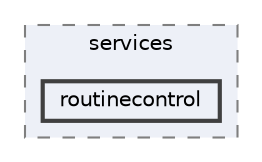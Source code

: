 digraph "routinecontrol"
{
 // LATEX_PDF_SIZE
  bgcolor="transparent";
  edge [fontname=Helvetica,fontsize=10,labelfontname=Helvetica,labelfontsize=10];
  node [fontname=Helvetica,fontsize=10,shape=box,height=0.2,width=0.4];
  compound=true
  subgraph clusterdir_f83e9958f637a68418d40c06726f5abd {
    graph [ bgcolor="#edf0f7", pencolor="grey50", label="services", fontname=Helvetica,fontsize=10 style="filled,dashed", URL="dir_f83e9958f637a68418d40c06726f5abd.html",tooltip=""]
  dir_525c36eed9a54929c3fa044b51a8b478 [label="routinecontrol", fillcolor="#edf0f7", color="grey25", style="filled,bold", URL="dir_525c36eed9a54929c3fa044b51a8b478.html",tooltip=""];
  }
}
